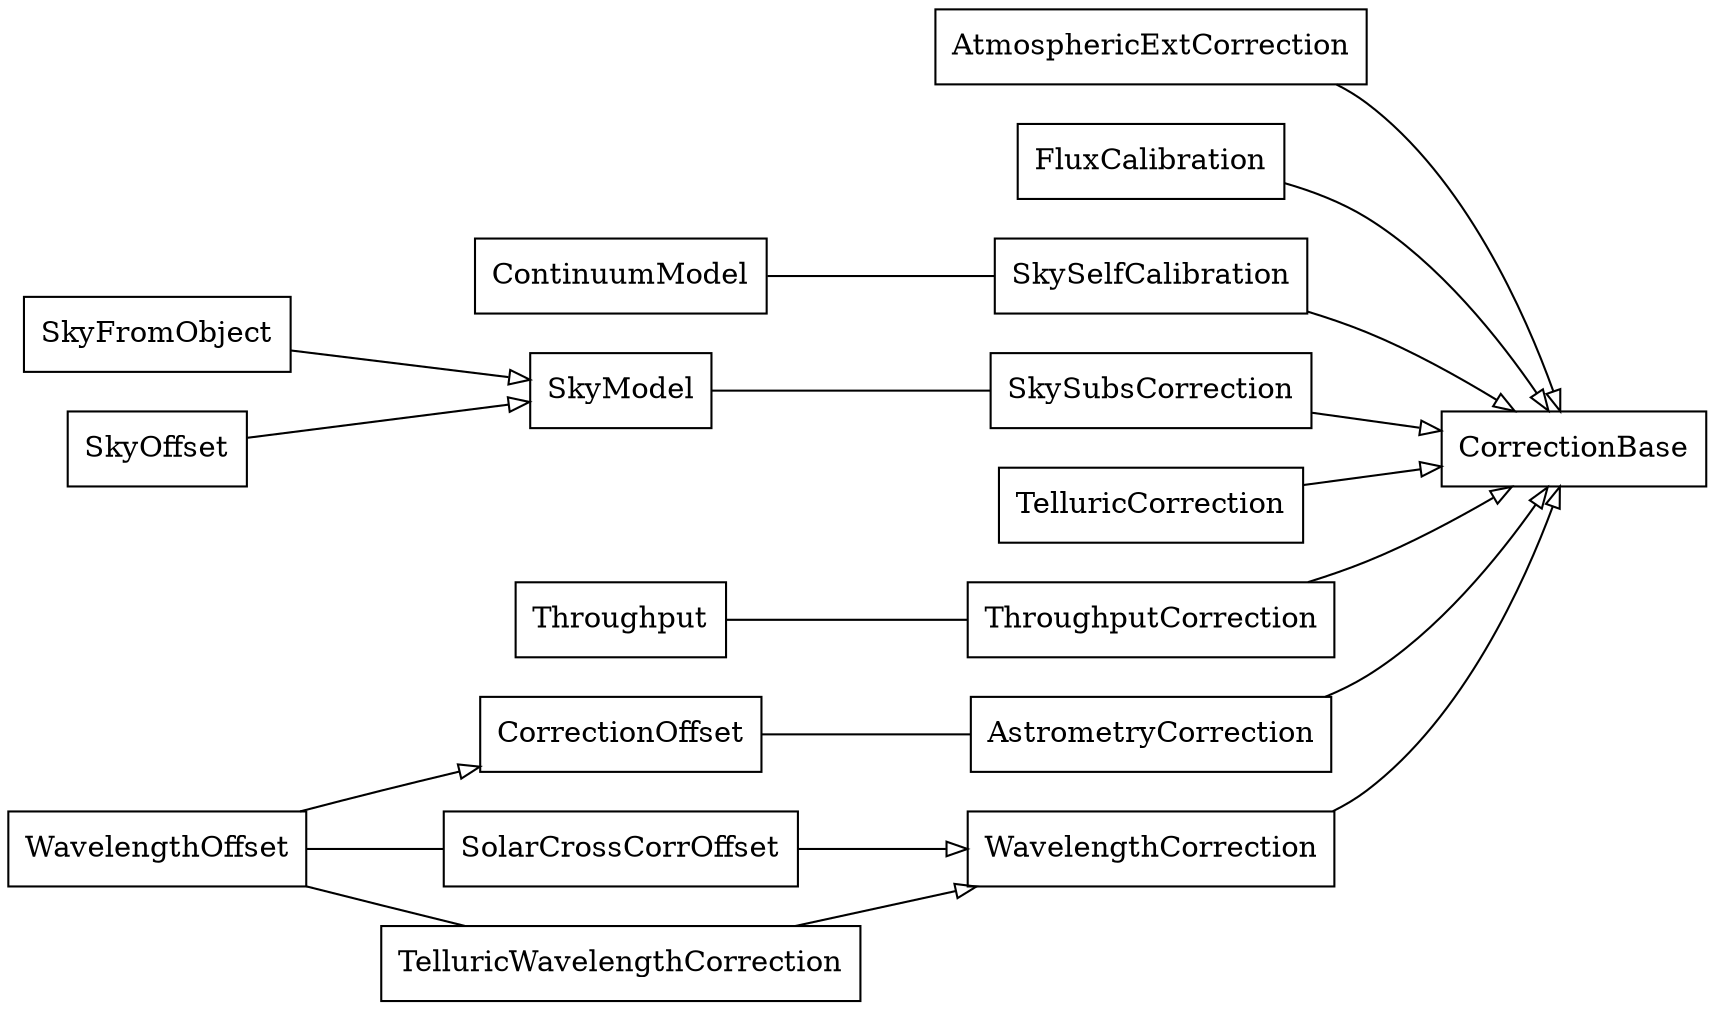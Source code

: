 digraph "classes" {
rankdir=LR
charset="utf-8"
"pykoala.corrections.astrometry.AstrometryOffsetCorrection" [color="black", fontcolor="black", label=<AstrometryCorrection>, shape="record", style="solid"];
"pykoala.corrections.atmospheric_corrections.AtmosphericExtCorrection" [color="black", fontcolor="black", label=<AtmosphericExtCorrection>, shape="record", style="solid"];
"pykoala.corrections.sky.ContinuumModel" [color="black", fontcolor="black", label=<ContinuumModel>, shape="record", style="solid"];
"pykoala.corrections.correction.CorrectionBase" [color="black", fontcolor="black", label=<CorrectionBase>, shape="record", style="solid"];
"pykoala.corrections.correction.CorrectionOffset" [color="black", fontcolor="black", label=<CorrectionOffset>, shape="record", style="solid"];
"pykoala.corrections.flux_calibration.FluxCalibration" [color="black", fontcolor="black", label=<FluxCalibration>, shape="record", style="solid"];
"pykoala.corrections.sky.SkyFromObject" [color="black", fontcolor="black", label=<SkyFromObject>, shape="record", style="solid"];
"pykoala.corrections.sky.SkyModel" [color="black", fontcolor="black", label=<SkyModel>, shape="record", style="solid"];
"pykoala.corrections.sky.SkyOffset" [color="black", fontcolor="black", label=<SkyOffset>, shape="record", style="solid"];
"pykoala.corrections.sky.SkySelfCalibration" [color="black", fontcolor="black", label=<SkySelfCalibration>, shape="record", style="solid"];
"pykoala.corrections.sky.SkySubsCorrection" [color="black", fontcolor="black", label=<SkySubsCorrection>, shape="record", style="solid"];
"pykoala.corrections.wavelength.SolarCrossCorrOffset" [color="black", fontcolor="black", label=<SolarCrossCorrOffset>, shape="record", style="solid"];
"pykoala.corrections.sky.TelluricCorrection" [color="black", fontcolor="black", label=<TelluricCorrection>, shape="record", style="solid"];
"pykoala.corrections.wavelength.TelluricWavelengthCorrection" [color="black", fontcolor="black", label=<TelluricWavelengthCorrection>, shape="record", style="solid"];
"pykoala.corrections.throughput.Throughput" [color="black", fontcolor="black", label=<Throughput>, shape="record", style="solid"];
"pykoala.corrections.throughput.ThroughputCorrection" [color="black", fontcolor="black", label=<ThroughputCorrection>, shape="record", style="solid"];
"pykoala.corrections.wavelength.WavelengthCorrection" [color="black", fontcolor="black", label=<WavelengthCorrection>, shape="record", style="solid"];
"pykoala.corrections.wavelength.WavelengthOffset" [color="black", fontcolor="black", label=<WavelengthOffset>, shape="record", style="solid"];
"pykoala.corrections.astrometry.AstrometryOffsetCorrection" -> "pykoala.corrections.correction.CorrectionBase" [arrowhead="empty", arrowtail="none"];
"pykoala.corrections.atmospheric_corrections.AtmosphericExtCorrection" -> "pykoala.corrections.correction.CorrectionBase" [arrowhead="empty", arrowtail="none"];
"pykoala.corrections.flux_calibration.FluxCalibration" -> "pykoala.corrections.correction.CorrectionBase" [arrowhead="empty", arrowtail="none"];
"pykoala.corrections.sky.SkyFromObject" -> "pykoala.corrections.sky.SkyModel" [arrowhead="empty", arrowtail="none"];
"pykoala.corrections.sky.SkyOffset" -> "pykoala.corrections.sky.SkyModel" [arrowhead="empty", arrowtail="none"];
"pykoala.corrections.sky.SkySelfCalibration" -> "pykoala.corrections.correction.CorrectionBase" [arrowhead="empty", arrowtail="none"];
"pykoala.corrections.sky.SkySubsCorrection" -> "pykoala.corrections.correction.CorrectionBase" [arrowhead="empty", arrowtail="none"];
"pykoala.corrections.sky.TelluricCorrection" -> "pykoala.corrections.correction.CorrectionBase" [arrowhead="empty", arrowtail="none"];
"pykoala.corrections.throughput.ThroughputCorrection" -> "pykoala.corrections.correction.CorrectionBase" [arrowhead="empty", arrowtail="none"];
"pykoala.corrections.wavelength.SolarCrossCorrOffset" -> "pykoala.corrections.wavelength.WavelengthCorrection" [arrowhead="empty", arrowtail="none"];
"pykoala.corrections.wavelength.TelluricWavelengthCorrection" -> "pykoala.corrections.wavelength.WavelengthCorrection" [arrowhead="empty", arrowtail="none"];
"pykoala.corrections.wavelength.WavelengthCorrection" -> "pykoala.corrections.correction.CorrectionBase" [arrowhead="empty", arrowtail="none"];
"pykoala.corrections.sky.ContinuumModel" -> "pykoala.corrections.sky.SkySelfCalibration" [arrowhead="none", arrowtail="none", style="solid"];
"pykoala.corrections.throughput.Throughput" -> "pykoala.corrections.throughput.ThroughputCorrection" [arrowhead="none", arrowtail="none", style="solid"];
"pykoala.corrections.sky.SkyModel" -> "pykoala.corrections.sky.SkySubsCorrection" [arrowhead="none", arrowtail="none", style="solid"];
"pykoala.corrections.wavelength.WavelengthOffset" -> "pykoala.corrections.correction.CorrectionOffset" [arrowhead="empty", arrowtail="none", style="solid"];
"pykoala.corrections.correction.CorrectionOffset" -> "pykoala.corrections.astrometry.AstrometryOffsetCorrection" [arrowhead="none", arrowtail="none", style="solid"];
"pykoala.corrections.wavelength.WavelengthOffset" -> "pykoala.corrections.wavelength.SolarCrossCorrOffset" [arrowhead="none", arrowtail="none", style="solid"];
"pykoala.corrections.wavelength.WavelengthOffset" -> "pykoala.corrections.wavelength.TelluricWavelengthCorrection" [arrowhead="none", arrowtail="none", style="solid"];

}
